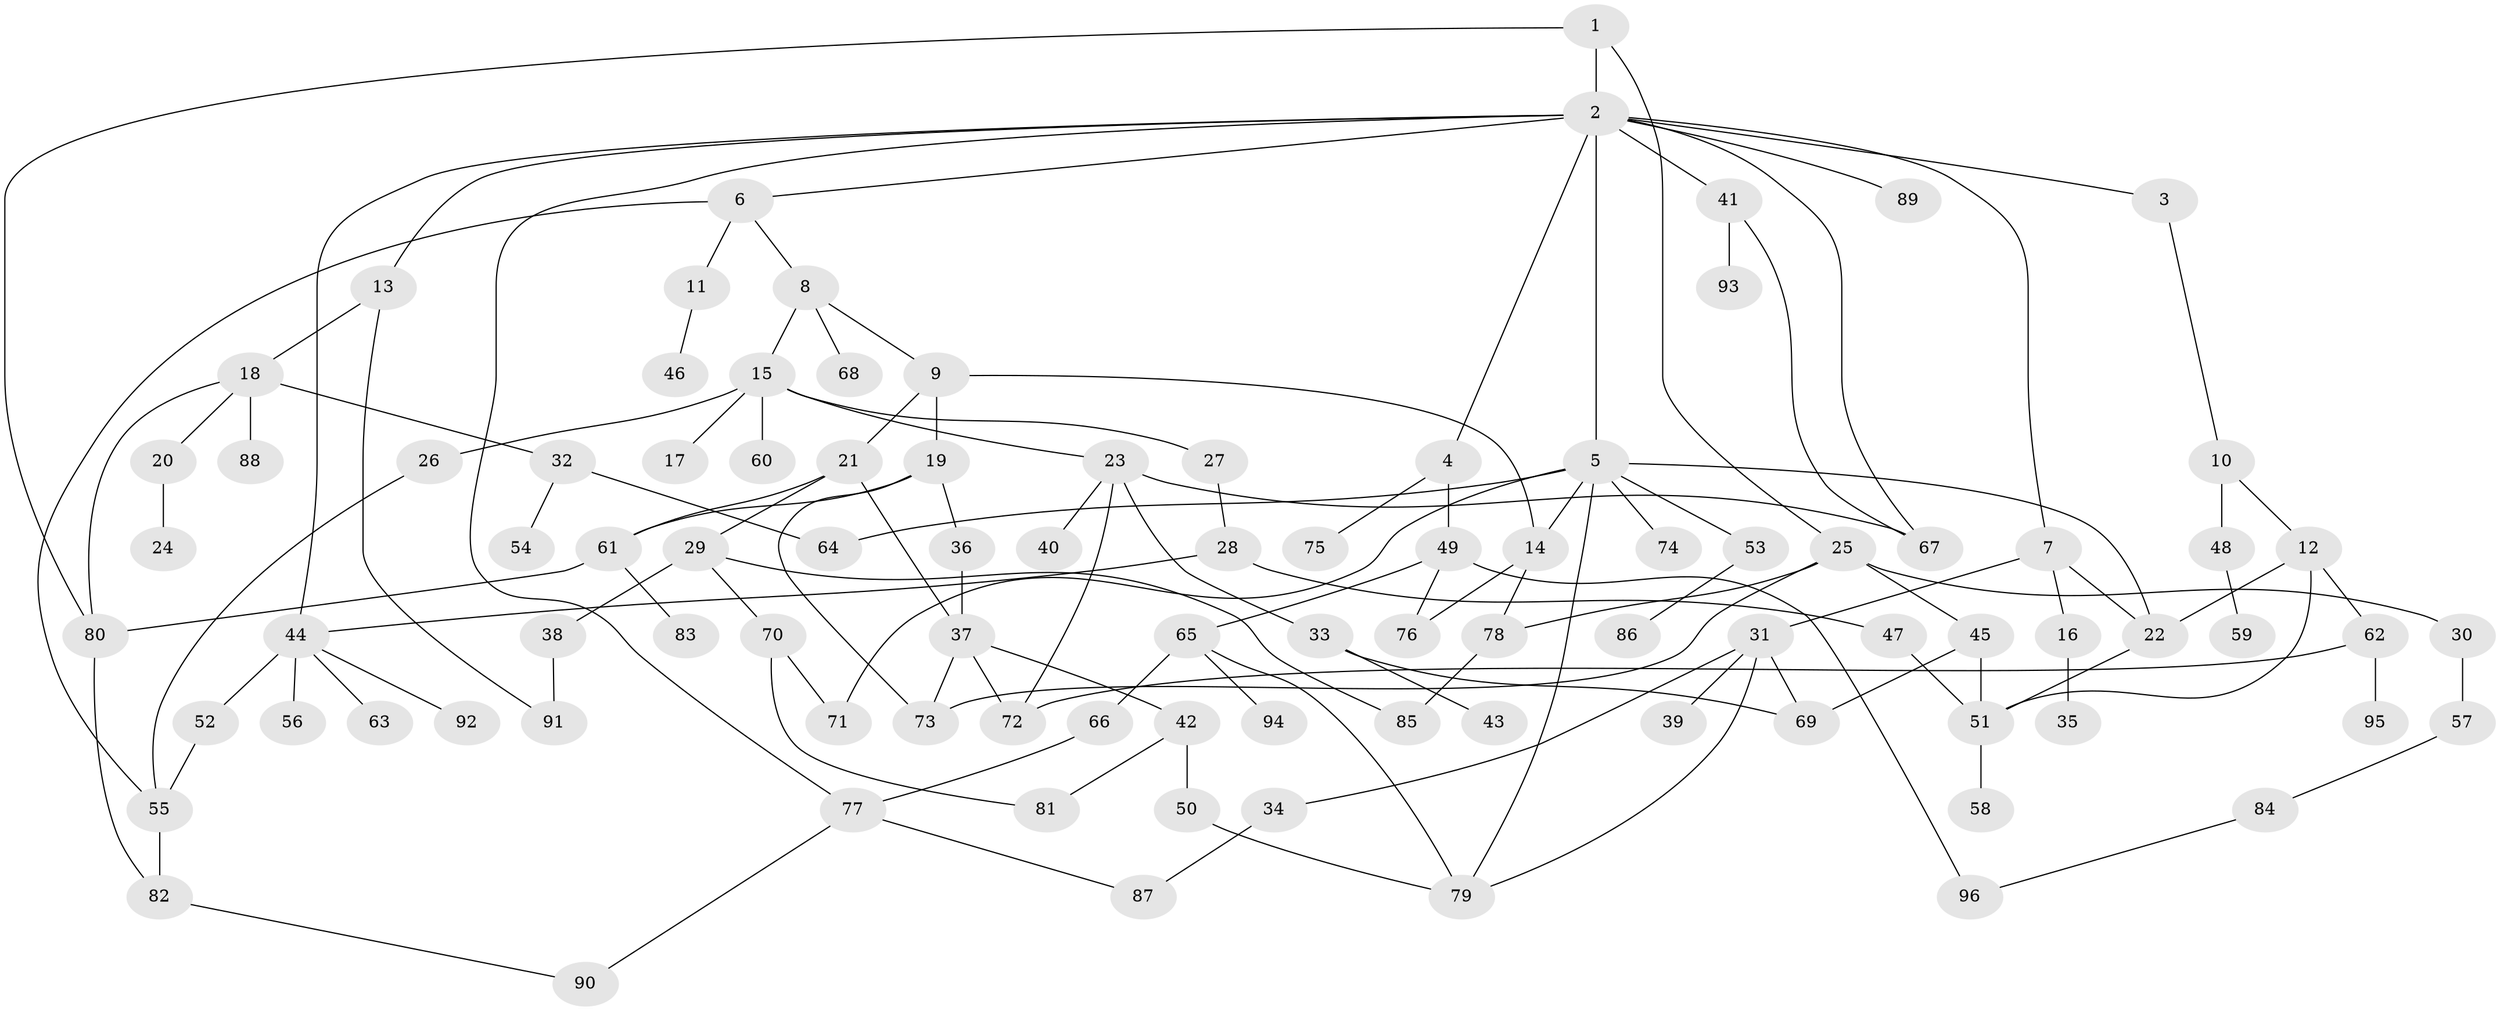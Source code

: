 // Generated by graph-tools (version 1.1) at 2025/10/02/27/25 16:10:52]
// undirected, 96 vertices, 131 edges
graph export_dot {
graph [start="1"]
  node [color=gray90,style=filled];
  1;
  2;
  3;
  4;
  5;
  6;
  7;
  8;
  9;
  10;
  11;
  12;
  13;
  14;
  15;
  16;
  17;
  18;
  19;
  20;
  21;
  22;
  23;
  24;
  25;
  26;
  27;
  28;
  29;
  30;
  31;
  32;
  33;
  34;
  35;
  36;
  37;
  38;
  39;
  40;
  41;
  42;
  43;
  44;
  45;
  46;
  47;
  48;
  49;
  50;
  51;
  52;
  53;
  54;
  55;
  56;
  57;
  58;
  59;
  60;
  61;
  62;
  63;
  64;
  65;
  66;
  67;
  68;
  69;
  70;
  71;
  72;
  73;
  74;
  75;
  76;
  77;
  78;
  79;
  80;
  81;
  82;
  83;
  84;
  85;
  86;
  87;
  88;
  89;
  90;
  91;
  92;
  93;
  94;
  95;
  96;
  1 -- 2;
  1 -- 25;
  1 -- 80;
  2 -- 3;
  2 -- 4;
  2 -- 5;
  2 -- 6;
  2 -- 7;
  2 -- 13;
  2 -- 41;
  2 -- 44;
  2 -- 77;
  2 -- 89;
  2 -- 67;
  3 -- 10;
  4 -- 49;
  4 -- 75;
  5 -- 22;
  5 -- 53;
  5 -- 64;
  5 -- 74;
  5 -- 79;
  5 -- 71;
  5 -- 14;
  6 -- 8;
  6 -- 11;
  6 -- 55;
  7 -- 16;
  7 -- 31;
  7 -- 22;
  8 -- 9;
  8 -- 15;
  8 -- 68;
  9 -- 14;
  9 -- 19;
  9 -- 21;
  10 -- 12;
  10 -- 48;
  11 -- 46;
  12 -- 62;
  12 -- 51;
  12 -- 22;
  13 -- 18;
  13 -- 91;
  14 -- 76;
  14 -- 78;
  15 -- 17;
  15 -- 23;
  15 -- 26;
  15 -- 27;
  15 -- 60;
  16 -- 35;
  18 -- 20;
  18 -- 32;
  18 -- 80;
  18 -- 88;
  19 -- 36;
  19 -- 61;
  19 -- 73;
  20 -- 24;
  21 -- 29;
  21 -- 37;
  21 -- 61;
  22 -- 51;
  23 -- 33;
  23 -- 40;
  23 -- 72;
  23 -- 67;
  25 -- 30;
  25 -- 45;
  25 -- 78;
  25 -- 73;
  26 -- 55;
  27 -- 28;
  28 -- 47;
  28 -- 44;
  29 -- 38;
  29 -- 70;
  29 -- 85;
  30 -- 57;
  31 -- 34;
  31 -- 39;
  31 -- 79;
  31 -- 69;
  32 -- 54;
  32 -- 64;
  33 -- 43;
  33 -- 69;
  34 -- 87;
  36 -- 37;
  37 -- 42;
  37 -- 73;
  37 -- 72;
  38 -- 91;
  41 -- 67;
  41 -- 93;
  42 -- 50;
  42 -- 81;
  44 -- 52;
  44 -- 56;
  44 -- 63;
  44 -- 92;
  45 -- 69;
  45 -- 51;
  47 -- 51;
  48 -- 59;
  49 -- 65;
  49 -- 96;
  49 -- 76;
  50 -- 79;
  51 -- 58;
  52 -- 55;
  53 -- 86;
  55 -- 82;
  57 -- 84;
  61 -- 83;
  61 -- 80;
  62 -- 72;
  62 -- 95;
  65 -- 66;
  65 -- 79;
  65 -- 94;
  66 -- 77;
  70 -- 71;
  70 -- 81;
  77 -- 90;
  77 -- 87;
  78 -- 85;
  80 -- 82;
  82 -- 90;
  84 -- 96;
}
